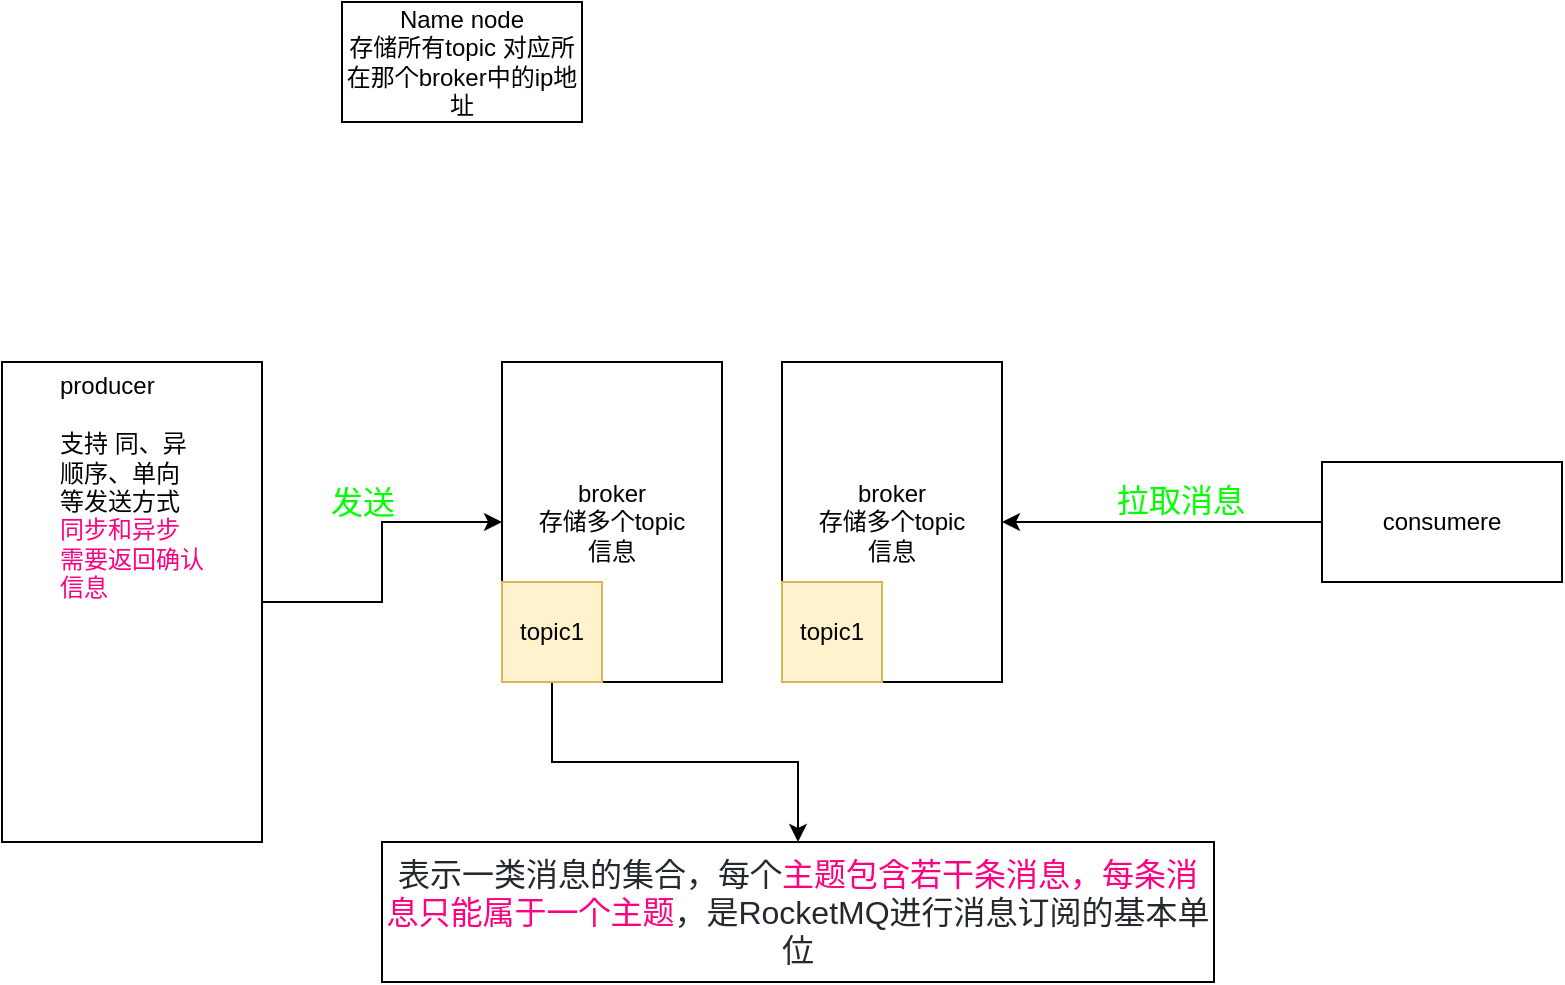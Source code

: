 <mxfile version="13.3.5" type="github">
  <diagram id="jsOqfRl2HuDDLTiKSXGF" name="第 1 页">
    <mxGraphModel dx="1186" dy="1859" grid="1" gridSize="10" guides="1" tooltips="1" connect="1" arrows="1" fold="1" page="1" pageScale="1" pageWidth="827" pageHeight="1169" math="0" shadow="0">
      <root>
        <mxCell id="0" />
        <mxCell id="1" parent="0" />
        <mxCell id="qKTiurrqJRX7rP7bYXg1-7" style="edgeStyle=orthogonalEdgeStyle;rounded=0;orthogonalLoop=1;jettySize=auto;html=1;" parent="1" source="qKTiurrqJRX7rP7bYXg1-1" target="qKTiurrqJRX7rP7bYXg1-3" edge="1">
          <mxGeometry relative="1" as="geometry" />
        </mxCell>
        <mxCell id="qKTiurrqJRX7rP7bYXg1-1" value="&lt;div style=&quot;text-align: justify&quot;&gt;&lt;span&gt;producer&lt;/span&gt;&lt;/div&gt;&lt;div style=&quot;text-align: justify&quot;&gt;&lt;span&gt;&lt;br&gt;&lt;/span&gt;&lt;/div&gt;&lt;div style=&quot;text-align: justify&quot;&gt;&lt;span&gt;支持 同、异&lt;/span&gt;&lt;/div&gt;&lt;div style=&quot;text-align: justify&quot;&gt;&lt;span&gt;顺序、单向&lt;/span&gt;&lt;/div&gt;&lt;div style=&quot;text-align: justify&quot;&gt;&lt;span&gt;等发送方式&lt;/span&gt;&lt;/div&gt;&lt;div style=&quot;text-align: justify&quot;&gt;&lt;span&gt;&lt;font color=&quot;#ff0080&quot;&gt;同步和异步&lt;/font&gt;&lt;/span&gt;&lt;/div&gt;&lt;div style=&quot;text-align: justify&quot;&gt;&lt;font color=&quot;#ff0080&quot;&gt;需要返回确认&lt;/font&gt;&lt;/div&gt;&lt;div style=&quot;text-align: justify&quot;&gt;&lt;span&gt;&lt;font color=&quot;#ff0080&quot;&gt;信息&lt;/font&gt;&lt;/span&gt;&lt;/div&gt;&lt;div style=&quot;text-align: justify&quot;&gt;&lt;span&gt;&lt;br&gt;&lt;/span&gt;&lt;/div&gt;&lt;div style=&quot;text-align: justify&quot;&gt;&lt;span&gt;&lt;br&gt;&lt;/span&gt;&lt;/div&gt;&lt;div style=&quot;text-align: justify&quot;&gt;&lt;span&gt;&lt;br&gt;&lt;/span&gt;&lt;/div&gt;&lt;div style=&quot;text-align: justify&quot;&gt;&lt;span&gt;&lt;br&gt;&lt;/span&gt;&lt;/div&gt;&lt;div style=&quot;text-align: justify&quot;&gt;&lt;span&gt;&lt;br&gt;&lt;/span&gt;&lt;/div&gt;&lt;div style=&quot;text-align: justify&quot;&gt;&lt;span&gt;&lt;br&gt;&lt;/span&gt;&lt;/div&gt;&lt;div style=&quot;text-align: justify&quot;&gt;&lt;span&gt;&lt;br&gt;&lt;/span&gt;&lt;/div&gt;&lt;div style=&quot;text-align: justify&quot;&gt;&lt;span&gt;&lt;br&gt;&lt;/span&gt;&lt;/div&gt;" style="rounded=0;whiteSpace=wrap;html=1;align=center;" parent="1" vertex="1">
          <mxGeometry x="60" y="20" width="130" height="240" as="geometry" />
        </mxCell>
        <mxCell id="qKTiurrqJRX7rP7bYXg1-9" style="edgeStyle=orthogonalEdgeStyle;rounded=0;orthogonalLoop=1;jettySize=auto;html=1;entryX=1;entryY=0.5;entryDx=0;entryDy=0;" parent="1" source="qKTiurrqJRX7rP7bYXg1-2" target="qKTiurrqJRX7rP7bYXg1-6" edge="1">
          <mxGeometry relative="1" as="geometry" />
        </mxCell>
        <mxCell id="qKTiurrqJRX7rP7bYXg1-2" value="consumere" style="rounded=0;whiteSpace=wrap;html=1;" parent="1" vertex="1">
          <mxGeometry x="720" y="70" width="120" height="60" as="geometry" />
        </mxCell>
        <mxCell id="qKTiurrqJRX7rP7bYXg1-3" value="broker&lt;br&gt;存储多个topic&lt;br&gt;信息&lt;br&gt;" style="rounded=0;whiteSpace=wrap;html=1;" parent="1" vertex="1">
          <mxGeometry x="310" y="20" width="110" height="160" as="geometry" />
        </mxCell>
        <mxCell id="qKTiurrqJRX7rP7bYXg1-12" style="edgeStyle=orthogonalEdgeStyle;rounded=0;orthogonalLoop=1;jettySize=auto;html=1;entryX=0.5;entryY=0;entryDx=0;entryDy=0;fontSize=16;" parent="1" source="qKTiurrqJRX7rP7bYXg1-4" target="qKTiurrqJRX7rP7bYXg1-11" edge="1">
          <mxGeometry relative="1" as="geometry" />
        </mxCell>
        <mxCell id="qKTiurrqJRX7rP7bYXg1-4" value="topic1" style="rounded=0;whiteSpace=wrap;html=1;fillColor=#fff2cc;strokeColor=#d6b656;" parent="1" vertex="1">
          <mxGeometry x="310" y="130" width="50" height="50" as="geometry" />
        </mxCell>
        <mxCell id="qKTiurrqJRX7rP7bYXg1-6" value="broker&lt;br&gt;存储多个topic&lt;br&gt;信息&lt;br&gt;" style="rounded=0;whiteSpace=wrap;html=1;" parent="1" vertex="1">
          <mxGeometry x="450" y="20" width="110" height="160" as="geometry" />
        </mxCell>
        <mxCell id="qKTiurrqJRX7rP7bYXg1-5" value="topic1" style="rounded=0;whiteSpace=wrap;html=1;fillColor=#fff2cc;strokeColor=#d6b656;" parent="1" vertex="1">
          <mxGeometry x="450" y="130" width="50" height="50" as="geometry" />
        </mxCell>
        <mxCell id="qKTiurrqJRX7rP7bYXg1-8" value="&lt;font color=&quot;#00ff00&quot; style=&quot;font-size: 16px;&quot;&gt;发送&lt;/font&gt;" style="text;html=1;align=center;verticalAlign=middle;resizable=0;points=[];autosize=1;fontSize=16;" parent="1" vertex="1">
          <mxGeometry x="215" y="80" width="50" height="20" as="geometry" />
        </mxCell>
        <mxCell id="qKTiurrqJRX7rP7bYXg1-10" value="&lt;font color=&quot;#00ff00&quot; style=&quot;font-size: 16px;&quot;&gt;拉取消息&lt;/font&gt;" style="text;html=1;align=center;verticalAlign=middle;resizable=0;points=[];autosize=1;fontSize=16;" parent="1" vertex="1">
          <mxGeometry x="609" y="79" width="80" height="20" as="geometry" />
        </mxCell>
        <mxCell id="qKTiurrqJRX7rP7bYXg1-11" value="&lt;span style=&quot;color: rgb(36 , 41 , 46) ; font-family: , , &amp;#34;segoe ui&amp;#34; , &amp;#34;helvetica&amp;#34; , &amp;#34;arial&amp;#34; , sans-serif , &amp;#34;apple color emoji&amp;#34; , &amp;#34;segoe ui emoji&amp;#34; ; background-color: rgb(255 , 255 , 255)&quot;&gt;表示一类消息的集合，每个&lt;/span&gt;&lt;span style=&quot;background-color: rgb(255 , 255 , 255)&quot;&gt;&lt;font color=&quot;#ff0080&quot;&gt;主题包含若干条消息，每条消息只能属于一个主题&lt;/font&gt;&lt;/span&gt;&lt;span style=&quot;color: rgb(36 , 41 , 46) ; font-family: , , &amp;#34;segoe ui&amp;#34; , &amp;#34;helvetica&amp;#34; , &amp;#34;arial&amp;#34; , sans-serif , &amp;#34;apple color emoji&amp;#34; , &amp;#34;segoe ui emoji&amp;#34; ; background-color: rgb(255 , 255 , 255)&quot;&gt;，是RocketMQ进行消息订阅的基本单位&lt;/span&gt;" style="rounded=0;whiteSpace=wrap;html=1;fontSize=16;" parent="1" vertex="1">
          <mxGeometry x="250" y="260" width="416" height="70" as="geometry" />
        </mxCell>
        <mxCell id="tC8K8kosgFXJWRqXy7Uc-1" value="Name node&lt;br&gt;存储所有topic 对应所在那个broker中的ip地址&lt;br&gt;" style="rounded=0;whiteSpace=wrap;html=1;" vertex="1" parent="1">
          <mxGeometry x="230" y="-160" width="120" height="60" as="geometry" />
        </mxCell>
      </root>
    </mxGraphModel>
  </diagram>
</mxfile>
